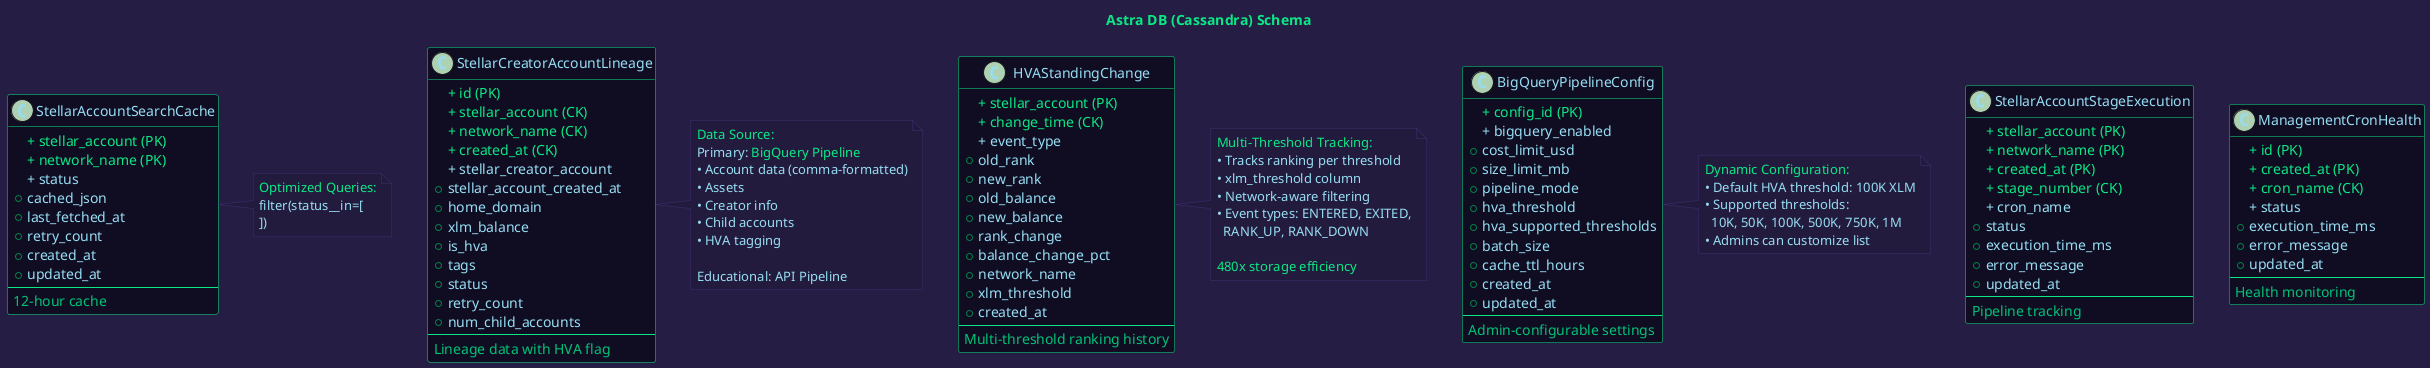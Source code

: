 @startuml Database Schema

skinparam backgroundColor #261D45
skinparam defaultFontColor #96DDF2

skinparam class {
  BackgroundColor #100D23
  BorderColor #0BE784
  FontColor #96DDF2
  ArrowColor #01C176
}

skinparam note {
  BackgroundColor #231B3D
  BorderColor #3f2c70
  FontColor #96DDF2
}

title <color:#0BE784>Astra DB (Cassandra) Schema

class StellarAccountSearchCache {
  <color:#0BE784>+ stellar_account (PK)
  <color:#0BE784>+ network_name (PK)
  <color:#96DDF2>+ status
  + cached_json
  + last_fetched_at
  + retry_count
  + created_at
  + updated_at
  --
  <color:#01C176>12-hour cache
}

class StellarCreatorAccountLineage {
  <color:#0BE784>+ id (PK)
  <color:#0BE784>+ stellar_account (CK)
  <color:#0BE784>+ network_name (CK)
  <color:#0BE784>+ created_at (CK)
  <color:#96DDF2>+ stellar_creator_account
  + stellar_account_created_at
  + home_domain
  + xlm_balance
  + is_hva
  + tags
  + status
  + retry_count
  + num_child_accounts
  --
  <color:#01C176>Lineage data with HVA flag
}

class StellarAccountStageExecution {
  <color:#0BE784>+ stellar_account (PK)
  <color:#0BE784>+ network_name (PK)
  <color:#0BE784>+ created_at (PK)
  <color:#0BE784>+ stage_number (CK)
  <color:#96DDF2>+ cron_name
  + status
  + execution_time_ms
  + error_message
  + updated_at
  --
  <color:#01C176>Pipeline tracking
}

class ManagementCronHealth {
  <color:#0BE784>+ id (PK)
  <color:#0BE784>+ created_at (PK)
  <color:#0BE784>+ cron_name (CK)
  <color:#96DDF2>+ status
  + execution_time_ms
  + error_message
  + updated_at
  --
  <color:#01C176>Health monitoring
}

class HVAStandingChange {
  <color:#0BE784>+ stellar_account (PK)
  <color:#0BE784>+ change_time (CK)
  <color:#96DDF2>+ event_type
  + old_rank
  + new_rank
  + old_balance
  + new_balance
  + rank_change
  + balance_change_pct
  + network_name
  + xlm_threshold
  + created_at
  --
  <color:#01C176>Multi-threshold ranking history
}

class BigQueryPipelineConfig {
  <color:#0BE784>+ config_id (PK)
  <color:#96DDF2>+ bigquery_enabled
  + cost_limit_usd
  + size_limit_mb
  + pipeline_mode
  + hva_threshold
  + hva_supported_thresholds
  + batch_size
  + cache_ttl_hours
  + created_at
  + updated_at
  --
  <color:#01C176>Admin-configurable settings
}

note right of StellarAccountSearchCache #231B3D
  <color:#0BE784>Optimized Queries:
  <color:#96DDF2>filter(status__in=[
    'PENDING',
    'IN_PROGRESS',
    'RE_INQUIRY'
  ])
end note

note right of StellarCreatorAccountLineage #231B3D
  <color:#0BE784>Data Source:
  <color:#96DDF2>Primary: <color:#0BE784>BigQuery Pipeline
  <color:#96DDF2>• Account data (comma-formatted)
  <color:#96DDF2>• Assets
  <color:#96DDF2>• Creator info
  <color:#96DDF2>• Child accounts
  <color:#96DDF2>• HVA tagging
  
  <color:#96DDF2>Educational: API Pipeline
end note

note right of HVAStandingChange #231B3D
  <color:#0BE784>Multi-Threshold Tracking:
  <color:#96DDF2>• Tracks ranking per threshold
  <color:#96DDF2>• xlm_threshold column
  <color:#96DDF2>• Network-aware filtering
  <color:#96DDF2>• Event types: ENTERED, EXITED,
  <color:#96DDF2>  RANK_UP, RANK_DOWN
  
  <color:#0BE784>480x storage efficiency
end note

note right of BigQueryPipelineConfig #231B3D
  <color:#0BE784>Dynamic Configuration:
  <color:#96DDF2>• Default HVA threshold: 100K XLM
  <color:#96DDF2>• Supported thresholds:
  <color:#96DDF2>  10K, 50K, 100K, 500K, 750K, 1M
  <color:#96DDF2>• Admins can customize list
end note

@enduml
